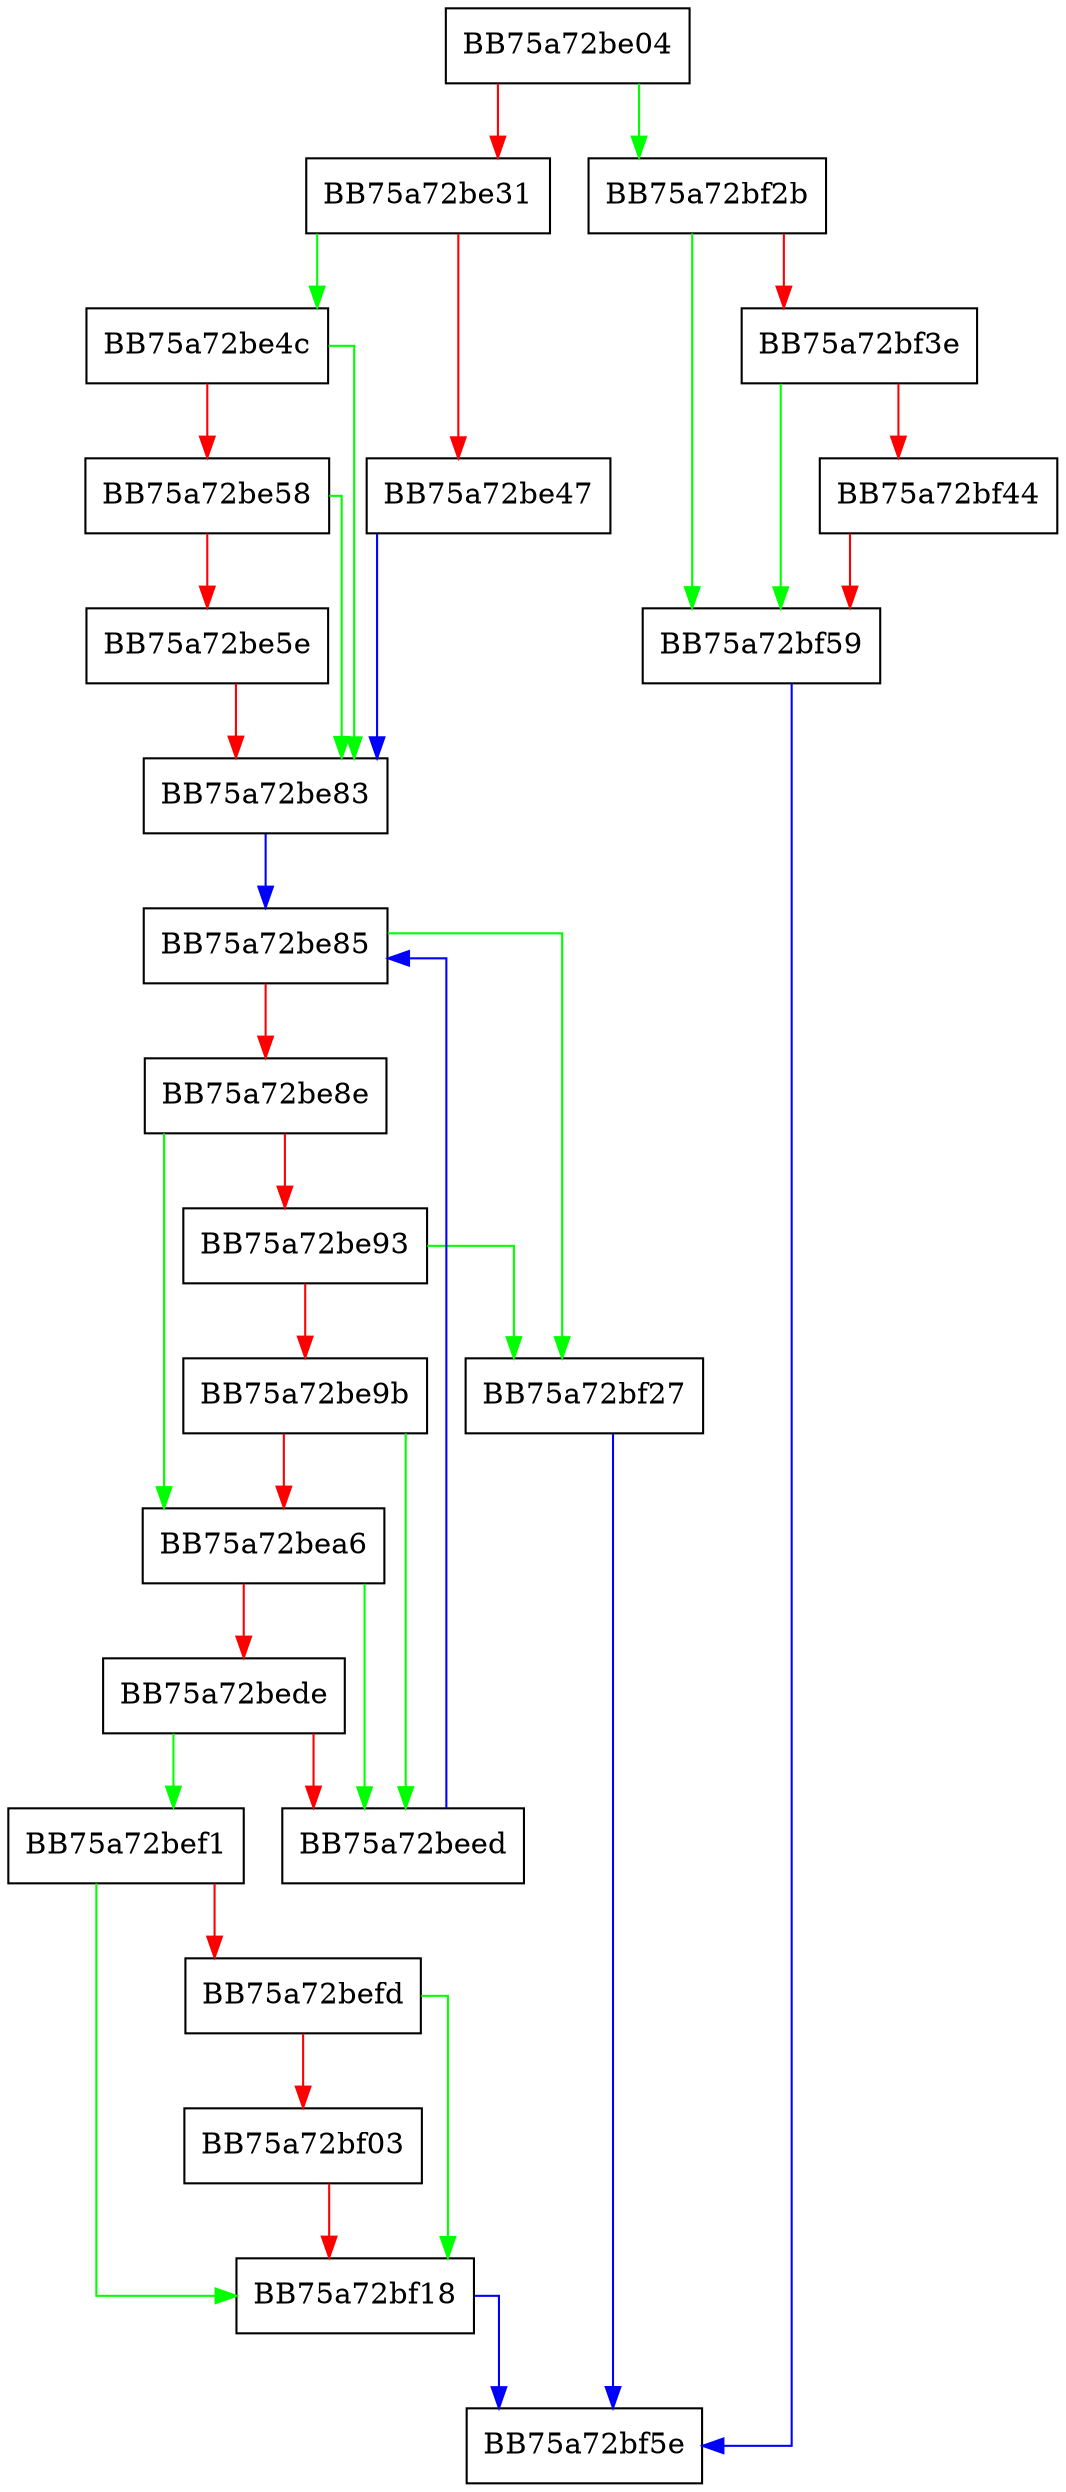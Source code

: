 digraph CreateDeviceMap {
  node [shape="box"];
  graph [splines=ortho];
  BB75a72be04 -> BB75a72bf2b [color="green"];
  BB75a72be04 -> BB75a72be31 [color="red"];
  BB75a72be31 -> BB75a72be4c [color="green"];
  BB75a72be31 -> BB75a72be47 [color="red"];
  BB75a72be47 -> BB75a72be83 [color="blue"];
  BB75a72be4c -> BB75a72be83 [color="green"];
  BB75a72be4c -> BB75a72be58 [color="red"];
  BB75a72be58 -> BB75a72be83 [color="green"];
  BB75a72be58 -> BB75a72be5e [color="red"];
  BB75a72be5e -> BB75a72be83 [color="red"];
  BB75a72be83 -> BB75a72be85 [color="blue"];
  BB75a72be85 -> BB75a72bf27 [color="green"];
  BB75a72be85 -> BB75a72be8e [color="red"];
  BB75a72be8e -> BB75a72bea6 [color="green"];
  BB75a72be8e -> BB75a72be93 [color="red"];
  BB75a72be93 -> BB75a72bf27 [color="green"];
  BB75a72be93 -> BB75a72be9b [color="red"];
  BB75a72be9b -> BB75a72beed [color="green"];
  BB75a72be9b -> BB75a72bea6 [color="red"];
  BB75a72bea6 -> BB75a72beed [color="green"];
  BB75a72bea6 -> BB75a72bede [color="red"];
  BB75a72bede -> BB75a72bef1 [color="green"];
  BB75a72bede -> BB75a72beed [color="red"];
  BB75a72beed -> BB75a72be85 [color="blue"];
  BB75a72bef1 -> BB75a72bf18 [color="green"];
  BB75a72bef1 -> BB75a72befd [color="red"];
  BB75a72befd -> BB75a72bf18 [color="green"];
  BB75a72befd -> BB75a72bf03 [color="red"];
  BB75a72bf03 -> BB75a72bf18 [color="red"];
  BB75a72bf18 -> BB75a72bf5e [color="blue"];
  BB75a72bf27 -> BB75a72bf5e [color="blue"];
  BB75a72bf2b -> BB75a72bf59 [color="green"];
  BB75a72bf2b -> BB75a72bf3e [color="red"];
  BB75a72bf3e -> BB75a72bf59 [color="green"];
  BB75a72bf3e -> BB75a72bf44 [color="red"];
  BB75a72bf44 -> BB75a72bf59 [color="red"];
  BB75a72bf59 -> BB75a72bf5e [color="blue"];
}